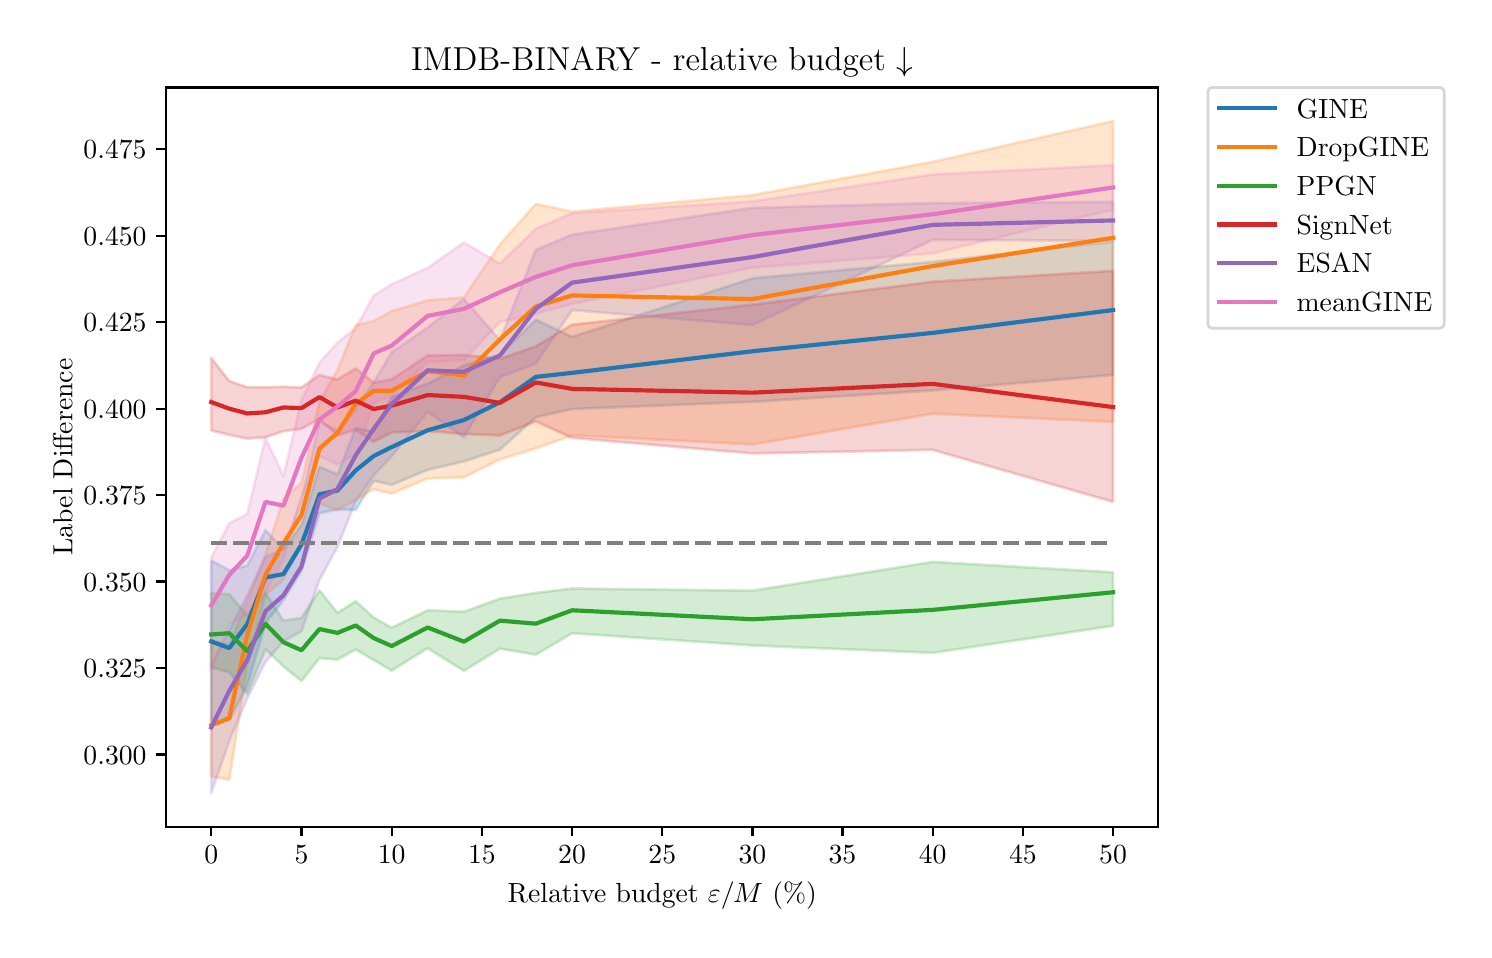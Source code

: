 \begingroup%
\makeatletter%
\begin{pgfpicture}%
\pgfpathrectangle{\pgfpointorigin}{\pgfqpoint{7.183in}{4.51in}}%
\pgfusepath{use as bounding box, clip}%
\begin{pgfscope}%
\pgfsetbuttcap%
\pgfsetmiterjoin%
\definecolor{currentfill}{rgb}{1.0,1.0,1.0}%
\pgfsetfillcolor{currentfill}%
\pgfsetlinewidth{0.0pt}%
\definecolor{currentstroke}{rgb}{1.0,1.0,1.0}%
\pgfsetstrokecolor{currentstroke}%
\pgfsetdash{}{0pt}%
\pgfpathmoveto{\pgfqpoint{0.0in}{0.0in}}%
\pgfpathlineto{\pgfqpoint{7.183in}{0.0in}}%
\pgfpathlineto{\pgfqpoint{7.183in}{4.51in}}%
\pgfpathlineto{\pgfqpoint{0.0in}{4.51in}}%
\pgfpathlineto{\pgfqpoint{0.0in}{0.0in}}%
\pgfpathclose%
\pgfusepath{fill}%
\end{pgfscope}%
\begin{pgfscope}%
\pgfsetbuttcap%
\pgfsetmiterjoin%
\definecolor{currentfill}{rgb}{1.0,1.0,1.0}%
\pgfsetfillcolor{currentfill}%
\pgfsetlinewidth{0.0pt}%
\definecolor{currentstroke}{rgb}{0.0,0.0,0.0}%
\pgfsetstrokecolor{currentstroke}%
\pgfsetstrokeopacity{0.0}%
\pgfsetdash{}{0pt}%
\pgfpathmoveto{\pgfqpoint{0.693in}{0.515in}}%
\pgfpathlineto{\pgfqpoint{5.653in}{0.515in}}%
\pgfpathlineto{\pgfqpoint{5.653in}{4.211in}}%
\pgfpathlineto{\pgfqpoint{0.693in}{4.211in}}%
\pgfpathlineto{\pgfqpoint{0.693in}{0.515in}}%
\pgfpathclose%
\pgfusepath{fill}%
\end{pgfscope}%
\begin{pgfscope}%
\pgfpathrectangle{\pgfqpoint{0.693in}{0.515in}}{\pgfqpoint{4.96in}{3.696in}}%
\pgfusepath{clip}%
\pgfsetbuttcap%
\pgfsetroundjoin%
\definecolor{currentfill}{rgb}{0.122,0.467,0.706}%
\pgfsetfillcolor{currentfill}%
\pgfsetfillopacity{0.2}%
\pgfsetlinewidth{1.004pt}%
\definecolor{currentstroke}{rgb}{0.122,0.467,0.706}%
\pgfsetstrokecolor{currentstroke}%
\pgfsetstrokeopacity{0.2}%
\pgfsetdash{}{0pt}%
\pgfsys@defobject{currentmarker}{\pgfqpoint{0.918in}{1.036in}}{\pgfqpoint{5.427in}{3.44in}}{%
\pgfpathmoveto{\pgfqpoint{0.918in}{1.846in}}%
\pgfpathlineto{\pgfqpoint{0.918in}{1.036in}}%
\pgfpathlineto{\pgfqpoint{1.008in}{1.046in}}%
\pgfpathlineto{\pgfqpoint{1.098in}{1.219in}}%
\pgfpathlineto{\pgfqpoint{1.189in}{1.533in}}%
\pgfpathlineto{\pgfqpoint{1.279in}{1.648in}}%
\pgfpathlineto{\pgfqpoint{1.369in}{1.796in}}%
\pgfpathlineto{\pgfqpoint{1.459in}{2.082in}}%
\pgfpathlineto{\pgfqpoint{1.549in}{2.102in}}%
\pgfpathlineto{\pgfqpoint{1.64in}{2.098in}}%
\pgfpathlineto{\pgfqpoint{1.73in}{2.244in}}%
\pgfpathlineto{\pgfqpoint{1.82in}{2.224in}}%
\pgfpathlineto{\pgfqpoint{2.0in}{2.299in}}%
\pgfpathlineto{\pgfqpoint{2.181in}{2.341in}}%
\pgfpathlineto{\pgfqpoint{2.361in}{2.4in}}%
\pgfpathlineto{\pgfqpoint{2.541in}{2.562in}}%
\pgfpathlineto{\pgfqpoint{2.722in}{2.603in}}%
\pgfpathlineto{\pgfqpoint{3.624in}{2.639in}}%
\pgfpathlineto{\pgfqpoint{4.525in}{2.696in}}%
\pgfpathlineto{\pgfqpoint{5.427in}{2.774in}}%
\pgfpathlineto{\pgfqpoint{5.427in}{3.44in}}%
\pgfpathlineto{\pgfqpoint{5.427in}{3.44in}}%
\pgfpathlineto{\pgfqpoint{4.525in}{3.339in}}%
\pgfpathlineto{\pgfqpoint{3.624in}{3.257in}}%
\pgfpathlineto{\pgfqpoint{2.722in}{2.964in}}%
\pgfpathlineto{\pgfqpoint{2.541in}{3.05in}}%
\pgfpathlineto{\pgfqpoint{2.361in}{2.874in}}%
\pgfpathlineto{\pgfqpoint{2.181in}{2.821in}}%
\pgfpathlineto{\pgfqpoint{2.0in}{2.73in}}%
\pgfpathlineto{\pgfqpoint{1.82in}{2.664in}}%
\pgfpathlineto{\pgfqpoint{1.73in}{2.49in}}%
\pgfpathlineto{\pgfqpoint{1.64in}{2.509in}}%
\pgfpathlineto{\pgfqpoint{1.549in}{2.276in}}%
\pgfpathlineto{\pgfqpoint{1.459in}{2.315in}}%
\pgfpathlineto{\pgfqpoint{1.369in}{2.024in}}%
\pgfpathlineto{\pgfqpoint{1.279in}{1.9in}}%
\pgfpathlineto{\pgfqpoint{1.189in}{1.998in}}%
\pgfpathlineto{\pgfqpoint{1.098in}{1.821in}}%
\pgfpathlineto{\pgfqpoint{1.008in}{1.797in}}%
\pgfpathlineto{\pgfqpoint{0.918in}{1.846in}}%
\pgfpathlineto{\pgfqpoint{0.918in}{1.846in}}%
\pgfpathclose%
\pgfusepath{stroke,fill}%
}%
\begin{pgfscope}%
\pgfsys@transformshift{0.0in}{0.0in}%
\pgfsys@useobject{currentmarker}{}%
\end{pgfscope}%
\end{pgfscope}%
\begin{pgfscope}%
\pgfpathrectangle{\pgfqpoint{0.693in}{0.515in}}{\pgfqpoint{4.96in}{3.696in}}%
\pgfusepath{clip}%
\pgfsetbuttcap%
\pgfsetroundjoin%
\definecolor{currentfill}{rgb}{1.0,0.498,0.055}%
\pgfsetfillcolor{currentfill}%
\pgfsetfillopacity{0.2}%
\pgfsetlinewidth{1.004pt}%
\definecolor{currentstroke}{rgb}{1.0,0.498,0.055}%
\pgfsetstrokecolor{currentstroke}%
\pgfsetstrokeopacity{0.2}%
\pgfsetdash{}{0pt}%
\pgfsys@defobject{currentmarker}{\pgfqpoint{0.918in}{0.75in}}{\pgfqpoint{5.427in}{4.043in}}{%
\pgfpathmoveto{\pgfqpoint{0.918in}{1.448in}}%
\pgfpathlineto{\pgfqpoint{0.918in}{0.766in}}%
\pgfpathlineto{\pgfqpoint{1.008in}{0.75in}}%
\pgfpathlineto{\pgfqpoint{1.098in}{1.322in}}%
\pgfpathlineto{\pgfqpoint{1.189in}{1.673in}}%
\pgfpathlineto{\pgfqpoint{1.279in}{1.752in}}%
\pgfpathlineto{\pgfqpoint{1.369in}{1.922in}}%
\pgfpathlineto{\pgfqpoint{1.459in}{2.13in}}%
\pgfpathlineto{\pgfqpoint{1.549in}{2.098in}}%
\pgfpathlineto{\pgfqpoint{1.64in}{2.148in}}%
\pgfpathlineto{\pgfqpoint{1.73in}{2.203in}}%
\pgfpathlineto{\pgfqpoint{1.82in}{2.18in}}%
\pgfpathlineto{\pgfqpoint{2.0in}{2.256in}}%
\pgfpathlineto{\pgfqpoint{2.181in}{2.261in}}%
\pgfpathlineto{\pgfqpoint{2.361in}{2.351in}}%
\pgfpathlineto{\pgfqpoint{2.541in}{2.406in}}%
\pgfpathlineto{\pgfqpoint{2.722in}{2.472in}}%
\pgfpathlineto{\pgfqpoint{3.624in}{2.426in}}%
\pgfpathlineto{\pgfqpoint{4.525in}{2.58in}}%
\pgfpathlineto{\pgfqpoint{5.427in}{2.539in}}%
\pgfpathlineto{\pgfqpoint{5.427in}{4.043in}}%
\pgfpathlineto{\pgfqpoint{5.427in}{4.043in}}%
\pgfpathlineto{\pgfqpoint{4.525in}{3.839in}}%
\pgfpathlineto{\pgfqpoint{3.624in}{3.673in}}%
\pgfpathlineto{\pgfqpoint{2.722in}{3.59in}}%
\pgfpathlineto{\pgfqpoint{2.541in}{3.629in}}%
\pgfpathlineto{\pgfqpoint{2.361in}{3.426in}}%
\pgfpathlineto{\pgfqpoint{2.181in}{3.161in}}%
\pgfpathlineto{\pgfqpoint{2.0in}{3.147in}}%
\pgfpathlineto{\pgfqpoint{1.82in}{3.093in}}%
\pgfpathlineto{\pgfqpoint{1.73in}{3.043in}}%
\pgfpathlineto{\pgfqpoint{1.64in}{3.023in}}%
\pgfpathlineto{\pgfqpoint{1.549in}{2.797in}}%
\pgfpathlineto{\pgfqpoint{1.459in}{2.64in}}%
\pgfpathlineto{\pgfqpoint{1.369in}{2.234in}}%
\pgfpathlineto{\pgfqpoint{1.279in}{2.155in}}%
\pgfpathlineto{\pgfqpoint{1.189in}{1.876in}}%
\pgfpathlineto{\pgfqpoint{1.098in}{1.644in}}%
\pgfpathlineto{\pgfqpoint{1.008in}{1.426in}}%
\pgfpathlineto{\pgfqpoint{0.918in}{1.448in}}%
\pgfpathlineto{\pgfqpoint{0.918in}{1.448in}}%
\pgfpathclose%
\pgfusepath{stroke,fill}%
}%
\begin{pgfscope}%
\pgfsys@transformshift{0.0in}{0.0in}%
\pgfsys@useobject{currentmarker}{}%
\end{pgfscope}%
\end{pgfscope}%
\begin{pgfscope}%
\pgfpathrectangle{\pgfqpoint{0.693in}{0.515in}}{\pgfqpoint{4.96in}{3.696in}}%
\pgfusepath{clip}%
\pgfsetbuttcap%
\pgfsetroundjoin%
\definecolor{currentfill}{rgb}{0.173,0.627,0.173}%
\pgfsetfillcolor{currentfill}%
\pgfsetfillopacity{0.2}%
\pgfsetlinewidth{1.004pt}%
\definecolor{currentstroke}{rgb}{0.173,0.627,0.173}%
\pgfsetstrokecolor{currentstroke}%
\pgfsetstrokeopacity{0.2}%
\pgfsetdash{}{0pt}%
\pgfsys@defobject{currentmarker}{\pgfqpoint{0.918in}{1.179in}}{\pgfqpoint{5.427in}{1.839in}}{%
\pgfpathmoveto{\pgfqpoint{0.918in}{1.684in}}%
\pgfpathlineto{\pgfqpoint{0.918in}{1.312in}}%
\pgfpathlineto{\pgfqpoint{1.008in}{1.287in}}%
\pgfpathlineto{\pgfqpoint{1.098in}{1.179in}}%
\pgfpathlineto{\pgfqpoint{1.189in}{1.403in}}%
\pgfpathlineto{\pgfqpoint{1.279in}{1.316in}}%
\pgfpathlineto{\pgfqpoint{1.369in}{1.243in}}%
\pgfpathlineto{\pgfqpoint{1.459in}{1.358in}}%
\pgfpathlineto{\pgfqpoint{1.549in}{1.35in}}%
\pgfpathlineto{\pgfqpoint{1.64in}{1.401in}}%
\pgfpathlineto{\pgfqpoint{1.73in}{1.348in}}%
\pgfpathlineto{\pgfqpoint{1.82in}{1.295in}}%
\pgfpathlineto{\pgfqpoint{2.0in}{1.407in}}%
\pgfpathlineto{\pgfqpoint{2.181in}{1.294in}}%
\pgfpathlineto{\pgfqpoint{2.361in}{1.405in}}%
\pgfpathlineto{\pgfqpoint{2.541in}{1.375in}}%
\pgfpathlineto{\pgfqpoint{2.722in}{1.482in}}%
\pgfpathlineto{\pgfqpoint{3.624in}{1.421in}}%
\pgfpathlineto{\pgfqpoint{4.525in}{1.384in}}%
\pgfpathlineto{\pgfqpoint{5.427in}{1.519in}}%
\pgfpathlineto{\pgfqpoint{5.427in}{1.787in}}%
\pgfpathlineto{\pgfqpoint{5.427in}{1.787in}}%
\pgfpathlineto{\pgfqpoint{4.525in}{1.839in}}%
\pgfpathlineto{\pgfqpoint{3.624in}{1.695in}}%
\pgfpathlineto{\pgfqpoint{2.722in}{1.706in}}%
\pgfpathlineto{\pgfqpoint{2.541in}{1.684in}}%
\pgfpathlineto{\pgfqpoint{2.361in}{1.655in}}%
\pgfpathlineto{\pgfqpoint{2.181in}{1.59in}}%
\pgfpathlineto{\pgfqpoint{2.0in}{1.597in}}%
\pgfpathlineto{\pgfqpoint{1.82in}{1.51in}}%
\pgfpathlineto{\pgfqpoint{1.73in}{1.561in}}%
\pgfpathlineto{\pgfqpoint{1.64in}{1.642in}}%
\pgfpathlineto{\pgfqpoint{1.549in}{1.584in}}%
\pgfpathlineto{\pgfqpoint{1.459in}{1.697in}}%
\pgfpathlineto{\pgfqpoint{1.369in}{1.559in}}%
\pgfpathlineto{\pgfqpoint{1.279in}{1.545in}}%
\pgfpathlineto{\pgfqpoint{1.189in}{1.683in}}%
\pgfpathlineto{\pgfqpoint{1.098in}{1.57in}}%
\pgfpathlineto{\pgfqpoint{1.008in}{1.677in}}%
\pgfpathlineto{\pgfqpoint{0.918in}{1.684in}}%
\pgfpathlineto{\pgfqpoint{0.918in}{1.684in}}%
\pgfpathclose%
\pgfusepath{stroke,fill}%
}%
\begin{pgfscope}%
\pgfsys@transformshift{0.0in}{0.0in}%
\pgfsys@useobject{currentmarker}{}%
\end{pgfscope}%
\end{pgfscope}%
\begin{pgfscope}%
\pgfpathrectangle{\pgfqpoint{0.693in}{0.515in}}{\pgfqpoint{4.96in}{3.696in}}%
\pgfusepath{clip}%
\pgfsetbuttcap%
\pgfsetroundjoin%
\definecolor{currentfill}{rgb}{0.839,0.153,0.157}%
\pgfsetfillcolor{currentfill}%
\pgfsetfillopacity{0.2}%
\pgfsetlinewidth{1.004pt}%
\definecolor{currentstroke}{rgb}{0.839,0.153,0.157}%
\pgfsetstrokecolor{currentstroke}%
\pgfsetstrokeopacity{0.2}%
\pgfsetdash{}{0pt}%
\pgfsys@defobject{currentmarker}{\pgfqpoint{0.918in}{2.139in}}{\pgfqpoint{5.427in}{3.294in}}{%
\pgfpathmoveto{\pgfqpoint{0.918in}{2.858in}}%
\pgfpathlineto{\pgfqpoint{0.918in}{2.496in}}%
\pgfpathlineto{\pgfqpoint{1.008in}{2.474in}}%
\pgfpathlineto{\pgfqpoint{1.098in}{2.455in}}%
\pgfpathlineto{\pgfqpoint{1.189in}{2.462in}}%
\pgfpathlineto{\pgfqpoint{1.279in}{2.492in}}%
\pgfpathlineto{\pgfqpoint{1.369in}{2.504in}}%
\pgfpathlineto{\pgfqpoint{1.459in}{2.553in}}%
\pgfpathlineto{\pgfqpoint{1.549in}{2.471in}}%
\pgfpathlineto{\pgfqpoint{1.64in}{2.499in}}%
\pgfpathlineto{\pgfqpoint{1.73in}{2.439in}}%
\pgfpathlineto{\pgfqpoint{1.82in}{2.486in}}%
\pgfpathlineto{\pgfqpoint{2.0in}{2.493in}}%
\pgfpathlineto{\pgfqpoint{2.181in}{2.478in}}%
\pgfpathlineto{\pgfqpoint{2.361in}{2.471in}}%
\pgfpathlineto{\pgfqpoint{2.541in}{2.541in}}%
\pgfpathlineto{\pgfqpoint{2.722in}{2.459in}}%
\pgfpathlineto{\pgfqpoint{3.624in}{2.381in}}%
\pgfpathlineto{\pgfqpoint{4.525in}{2.399in}}%
\pgfpathlineto{\pgfqpoint{5.427in}{2.139in}}%
\pgfpathlineto{\pgfqpoint{5.427in}{3.294in}}%
\pgfpathlineto{\pgfqpoint{5.427in}{3.294in}}%
\pgfpathlineto{\pgfqpoint{4.525in}{3.24in}}%
\pgfpathlineto{\pgfqpoint{3.624in}{3.125in}}%
\pgfpathlineto{\pgfqpoint{2.722in}{3.025in}}%
\pgfpathlineto{\pgfqpoint{2.541in}{2.917in}}%
\pgfpathlineto{\pgfqpoint{2.361in}{2.854in}}%
\pgfpathlineto{\pgfqpoint{2.181in}{2.874in}}%
\pgfpathlineto{\pgfqpoint{2.0in}{2.871in}}%
\pgfpathlineto{\pgfqpoint{1.82in}{2.752in}}%
\pgfpathlineto{\pgfqpoint{1.73in}{2.736in}}%
\pgfpathlineto{\pgfqpoint{1.64in}{2.806in}}%
\pgfpathlineto{\pgfqpoint{1.549in}{2.751in}}%
\pgfpathlineto{\pgfqpoint{1.459in}{2.774in}}%
\pgfpathlineto{\pgfqpoint{1.369in}{2.711in}}%
\pgfpathlineto{\pgfqpoint{1.279in}{2.715in}}%
\pgfpathlineto{\pgfqpoint{1.189in}{2.712in}}%
\pgfpathlineto{\pgfqpoint{1.098in}{2.713in}}%
\pgfpathlineto{\pgfqpoint{1.008in}{2.743in}}%
\pgfpathlineto{\pgfqpoint{0.918in}{2.858in}}%
\pgfpathlineto{\pgfqpoint{0.918in}{2.858in}}%
\pgfpathclose%
\pgfusepath{stroke,fill}%
}%
\begin{pgfscope}%
\pgfsys@transformshift{0.0in}{0.0in}%
\pgfsys@useobject{currentmarker}{}%
\end{pgfscope}%
\end{pgfscope}%
\begin{pgfscope}%
\pgfpathrectangle{\pgfqpoint{0.693in}{0.515in}}{\pgfqpoint{4.96in}{3.696in}}%
\pgfusepath{clip}%
\pgfsetbuttcap%
\pgfsetroundjoin%
\definecolor{currentfill}{rgb}{0.58,0.404,0.741}%
\pgfsetfillcolor{currentfill}%
\pgfsetfillopacity{0.2}%
\pgfsetlinewidth{1.004pt}%
\definecolor{currentstroke}{rgb}{0.58,0.404,0.741}%
\pgfsetstrokecolor{currentstroke}%
\pgfsetstrokeopacity{0.2}%
\pgfsetdash{}{0pt}%
\pgfsys@defobject{currentmarker}{\pgfqpoint{0.918in}{0.683in}}{\pgfqpoint{5.427in}{3.639in}}{%
\pgfpathmoveto{\pgfqpoint{0.918in}{1.326in}}%
\pgfpathlineto{\pgfqpoint{0.918in}{0.683in}}%
\pgfpathlineto{\pgfqpoint{1.008in}{0.943in}}%
\pgfpathlineto{\pgfqpoint{1.098in}{1.157in}}%
\pgfpathlineto{\pgfqpoint{1.189in}{1.339in}}%
\pgfpathlineto{\pgfqpoint{1.279in}{1.442in}}%
\pgfpathlineto{\pgfqpoint{1.369in}{1.491in}}%
\pgfpathlineto{\pgfqpoint{1.459in}{1.749in}}%
\pgfpathlineto{\pgfqpoint{1.549in}{1.914in}}%
\pgfpathlineto{\pgfqpoint{1.64in}{2.142in}}%
\pgfpathlineto{\pgfqpoint{1.73in}{2.271in}}%
\pgfpathlineto{\pgfqpoint{1.82in}{2.368in}}%
\pgfpathlineto{\pgfqpoint{2.0in}{2.589in}}%
\pgfpathlineto{\pgfqpoint{2.181in}{2.462in}}%
\pgfpathlineto{\pgfqpoint{2.361in}{2.762in}}%
\pgfpathlineto{\pgfqpoint{2.541in}{2.831in}}%
\pgfpathlineto{\pgfqpoint{2.722in}{3.098in}}%
\pgfpathlineto{\pgfqpoint{3.624in}{3.023in}}%
\pgfpathlineto{\pgfqpoint{4.525in}{3.449in}}%
\pgfpathlineto{\pgfqpoint{5.427in}{3.444in}}%
\pgfpathlineto{\pgfqpoint{5.427in}{3.639in}}%
\pgfpathlineto{\pgfqpoint{5.427in}{3.639in}}%
\pgfpathlineto{\pgfqpoint{4.525in}{3.633in}}%
\pgfpathlineto{\pgfqpoint{3.624in}{3.609in}}%
\pgfpathlineto{\pgfqpoint{2.722in}{3.475in}}%
\pgfpathlineto{\pgfqpoint{2.541in}{3.399in}}%
\pgfpathlineto{\pgfqpoint{2.361in}{2.947in}}%
\pgfpathlineto{\pgfqpoint{2.181in}{3.154in}}%
\pgfpathlineto{\pgfqpoint{2.0in}{3.011in}}%
\pgfpathlineto{\pgfqpoint{1.82in}{2.887in}}%
\pgfpathlineto{\pgfqpoint{1.73in}{2.737in}}%
\pgfpathlineto{\pgfqpoint{1.64in}{2.6in}}%
\pgfpathlineto{\pgfqpoint{1.549in}{2.496in}}%
\pgfpathlineto{\pgfqpoint{1.459in}{2.54in}}%
\pgfpathlineto{\pgfqpoint{1.369in}{2.148in}}%
\pgfpathlineto{\pgfqpoint{1.279in}{1.904in}}%
\pgfpathlineto{\pgfqpoint{1.189in}{1.863in}}%
\pgfpathlineto{\pgfqpoint{1.098in}{1.673in}}%
\pgfpathlineto{\pgfqpoint{1.008in}{1.496in}}%
\pgfpathlineto{\pgfqpoint{0.918in}{1.326in}}%
\pgfpathlineto{\pgfqpoint{0.918in}{1.326in}}%
\pgfpathclose%
\pgfusepath{stroke,fill}%
}%
\begin{pgfscope}%
\pgfsys@transformshift{0.0in}{0.0in}%
\pgfsys@useobject{currentmarker}{}%
\end{pgfscope}%
\end{pgfscope}%
\begin{pgfscope}%
\pgfpathrectangle{\pgfqpoint{0.693in}{0.515in}}{\pgfqpoint{4.96in}{3.696in}}%
\pgfusepath{clip}%
\pgfsetbuttcap%
\pgfsetroundjoin%
\definecolor{currentfill}{rgb}{0.89,0.467,0.761}%
\pgfsetfillcolor{currentfill}%
\pgfsetfillopacity{0.2}%
\pgfsetlinewidth{1.004pt}%
\definecolor{currentstroke}{rgb}{0.89,0.467,0.761}%
\pgfsetstrokecolor{currentstroke}%
\pgfsetstrokeopacity{0.2}%
\pgfsetdash{}{0pt}%
\pgfsys@defobject{currentmarker}{\pgfqpoint{0.918in}{1.29in}}{\pgfqpoint{5.427in}{3.822in}}{%
\pgfpathmoveto{\pgfqpoint{0.918in}{1.861in}}%
\pgfpathlineto{\pgfqpoint{0.918in}{1.29in}}%
\pgfpathlineto{\pgfqpoint{1.008in}{1.525in}}%
\pgfpathlineto{\pgfqpoint{1.098in}{1.582in}}%
\pgfpathlineto{\pgfqpoint{1.189in}{1.687in}}%
\pgfpathlineto{\pgfqpoint{1.279in}{1.854in}}%
\pgfpathlineto{\pgfqpoint{1.369in}{2.167in}}%
\pgfpathlineto{\pgfqpoint{1.459in}{2.369in}}%
\pgfpathlineto{\pgfqpoint{1.549in}{2.326in}}%
\pgfpathlineto{\pgfqpoint{1.64in}{2.378in}}%
\pgfpathlineto{\pgfqpoint{1.73in}{2.633in}}%
\pgfpathlineto{\pgfqpoint{1.82in}{2.671in}}%
\pgfpathlineto{\pgfqpoint{2.0in}{2.839in}}%
\pgfpathlineto{\pgfqpoint{2.181in}{2.847in}}%
\pgfpathlineto{\pgfqpoint{2.361in}{3.038in}}%
\pgfpathlineto{\pgfqpoint{2.541in}{3.08in}}%
\pgfpathlineto{\pgfqpoint{2.722in}{3.129in}}%
\pgfpathlineto{\pgfqpoint{3.624in}{3.31in}}%
\pgfpathlineto{\pgfqpoint{4.525in}{3.381in}}%
\pgfpathlineto{\pgfqpoint{5.427in}{3.6in}}%
\pgfpathlineto{\pgfqpoint{5.427in}{3.822in}}%
\pgfpathlineto{\pgfqpoint{5.427in}{3.822in}}%
\pgfpathlineto{\pgfqpoint{4.525in}{3.776in}}%
\pgfpathlineto{\pgfqpoint{3.624in}{3.642in}}%
\pgfpathlineto{\pgfqpoint{2.722in}{3.582in}}%
\pgfpathlineto{\pgfqpoint{2.541in}{3.505in}}%
\pgfpathlineto{\pgfqpoint{2.361in}{3.33in}}%
\pgfpathlineto{\pgfqpoint{2.181in}{3.436in}}%
\pgfpathlineto{\pgfqpoint{2.0in}{3.309in}}%
\pgfpathlineto{\pgfqpoint{1.82in}{3.227in}}%
\pgfpathlineto{\pgfqpoint{1.73in}{3.17in}}%
\pgfpathlineto{\pgfqpoint{1.64in}{3.007in}}%
\pgfpathlineto{\pgfqpoint{1.549in}{2.936in}}%
\pgfpathlineto{\pgfqpoint{1.459in}{2.834in}}%
\pgfpathlineto{\pgfqpoint{1.369in}{2.647in}}%
\pgfpathlineto{\pgfqpoint{1.279in}{2.268in}}%
\pgfpathlineto{\pgfqpoint{1.189in}{2.459in}}%
\pgfpathlineto{\pgfqpoint{1.098in}{2.079in}}%
\pgfpathlineto{\pgfqpoint{1.008in}{2.032in}}%
\pgfpathlineto{\pgfqpoint{0.918in}{1.861in}}%
\pgfpathlineto{\pgfqpoint{0.918in}{1.861in}}%
\pgfpathclose%
\pgfusepath{stroke,fill}%
}%
\begin{pgfscope}%
\pgfsys@transformshift{0.0in}{0.0in}%
\pgfsys@useobject{currentmarker}{}%
\end{pgfscope}%
\end{pgfscope}%
\begin{pgfscope}%
\pgfsetbuttcap%
\pgfsetroundjoin%
\definecolor{currentfill}{rgb}{0.0,0.0,0.0}%
\pgfsetfillcolor{currentfill}%
\pgfsetlinewidth{0.803pt}%
\definecolor{currentstroke}{rgb}{0.0,0.0,0.0}%
\pgfsetstrokecolor{currentstroke}%
\pgfsetdash{}{0pt}%
\pgfsys@defobject{currentmarker}{\pgfqpoint{0.0in}{-0.049in}}{\pgfqpoint{0.0in}{0.0in}}{%
\pgfpathmoveto{\pgfqpoint{0.0in}{0.0in}}%
\pgfpathlineto{\pgfqpoint{0.0in}{-0.049in}}%
\pgfusepath{stroke,fill}%
}%
\begin{pgfscope}%
\pgfsys@transformshift{0.918in}{0.515in}%
\pgfsys@useobject{currentmarker}{}%
\end{pgfscope}%
\end{pgfscope}%
\begin{pgfscope}%
\definecolor{textcolor}{rgb}{0.0,0.0,0.0}%
\pgfsetstrokecolor{textcolor}%
\pgfsetfillcolor{textcolor}%
\pgftext[x=0.918in,y=0.418in,,top]{\color{textcolor}\rmfamily\fontsize{10.0}{12.0}\selectfont 0}%
\end{pgfscope}%
\begin{pgfscope}%
\pgfsetbuttcap%
\pgfsetroundjoin%
\definecolor{currentfill}{rgb}{0.0,0.0,0.0}%
\pgfsetfillcolor{currentfill}%
\pgfsetlinewidth{0.803pt}%
\definecolor{currentstroke}{rgb}{0.0,0.0,0.0}%
\pgfsetstrokecolor{currentstroke}%
\pgfsetdash{}{0pt}%
\pgfsys@defobject{currentmarker}{\pgfqpoint{0.0in}{-0.049in}}{\pgfqpoint{0.0in}{0.0in}}{%
\pgfpathmoveto{\pgfqpoint{0.0in}{0.0in}}%
\pgfpathlineto{\pgfqpoint{0.0in}{-0.049in}}%
\pgfusepath{stroke,fill}%
}%
\begin{pgfscope}%
\pgfsys@transformshift{1.369in}{0.515in}%
\pgfsys@useobject{currentmarker}{}%
\end{pgfscope}%
\end{pgfscope}%
\begin{pgfscope}%
\definecolor{textcolor}{rgb}{0.0,0.0,0.0}%
\pgfsetstrokecolor{textcolor}%
\pgfsetfillcolor{textcolor}%
\pgftext[x=1.369in,y=0.418in,,top]{\color{textcolor}\rmfamily\fontsize{10.0}{12.0}\selectfont 5}%
\end{pgfscope}%
\begin{pgfscope}%
\pgfsetbuttcap%
\pgfsetroundjoin%
\definecolor{currentfill}{rgb}{0.0,0.0,0.0}%
\pgfsetfillcolor{currentfill}%
\pgfsetlinewidth{0.803pt}%
\definecolor{currentstroke}{rgb}{0.0,0.0,0.0}%
\pgfsetstrokecolor{currentstroke}%
\pgfsetdash{}{0pt}%
\pgfsys@defobject{currentmarker}{\pgfqpoint{0.0in}{-0.049in}}{\pgfqpoint{0.0in}{0.0in}}{%
\pgfpathmoveto{\pgfqpoint{0.0in}{0.0in}}%
\pgfpathlineto{\pgfqpoint{0.0in}{-0.049in}}%
\pgfusepath{stroke,fill}%
}%
\begin{pgfscope}%
\pgfsys@transformshift{1.82in}{0.515in}%
\pgfsys@useobject{currentmarker}{}%
\end{pgfscope}%
\end{pgfscope}%
\begin{pgfscope}%
\definecolor{textcolor}{rgb}{0.0,0.0,0.0}%
\pgfsetstrokecolor{textcolor}%
\pgfsetfillcolor{textcolor}%
\pgftext[x=1.82in,y=0.418in,,top]{\color{textcolor}\rmfamily\fontsize{10.0}{12.0}\selectfont 10}%
\end{pgfscope}%
\begin{pgfscope}%
\pgfsetbuttcap%
\pgfsetroundjoin%
\definecolor{currentfill}{rgb}{0.0,0.0,0.0}%
\pgfsetfillcolor{currentfill}%
\pgfsetlinewidth{0.803pt}%
\definecolor{currentstroke}{rgb}{0.0,0.0,0.0}%
\pgfsetstrokecolor{currentstroke}%
\pgfsetdash{}{0pt}%
\pgfsys@defobject{currentmarker}{\pgfqpoint{0.0in}{-0.049in}}{\pgfqpoint{0.0in}{0.0in}}{%
\pgfpathmoveto{\pgfqpoint{0.0in}{0.0in}}%
\pgfpathlineto{\pgfqpoint{0.0in}{-0.049in}}%
\pgfusepath{stroke,fill}%
}%
\begin{pgfscope}%
\pgfsys@transformshift{2.271in}{0.515in}%
\pgfsys@useobject{currentmarker}{}%
\end{pgfscope}%
\end{pgfscope}%
\begin{pgfscope}%
\definecolor{textcolor}{rgb}{0.0,0.0,0.0}%
\pgfsetstrokecolor{textcolor}%
\pgfsetfillcolor{textcolor}%
\pgftext[x=2.271in,y=0.418in,,top]{\color{textcolor}\rmfamily\fontsize{10.0}{12.0}\selectfont 15}%
\end{pgfscope}%
\begin{pgfscope}%
\pgfsetbuttcap%
\pgfsetroundjoin%
\definecolor{currentfill}{rgb}{0.0,0.0,0.0}%
\pgfsetfillcolor{currentfill}%
\pgfsetlinewidth{0.803pt}%
\definecolor{currentstroke}{rgb}{0.0,0.0,0.0}%
\pgfsetstrokecolor{currentstroke}%
\pgfsetdash{}{0pt}%
\pgfsys@defobject{currentmarker}{\pgfqpoint{0.0in}{-0.049in}}{\pgfqpoint{0.0in}{0.0in}}{%
\pgfpathmoveto{\pgfqpoint{0.0in}{0.0in}}%
\pgfpathlineto{\pgfqpoint{0.0in}{-0.049in}}%
\pgfusepath{stroke,fill}%
}%
\begin{pgfscope}%
\pgfsys@transformshift{2.722in}{0.515in}%
\pgfsys@useobject{currentmarker}{}%
\end{pgfscope}%
\end{pgfscope}%
\begin{pgfscope}%
\definecolor{textcolor}{rgb}{0.0,0.0,0.0}%
\pgfsetstrokecolor{textcolor}%
\pgfsetfillcolor{textcolor}%
\pgftext[x=2.722in,y=0.418in,,top]{\color{textcolor}\rmfamily\fontsize{10.0}{12.0}\selectfont 20}%
\end{pgfscope}%
\begin{pgfscope}%
\pgfsetbuttcap%
\pgfsetroundjoin%
\definecolor{currentfill}{rgb}{0.0,0.0,0.0}%
\pgfsetfillcolor{currentfill}%
\pgfsetlinewidth{0.803pt}%
\definecolor{currentstroke}{rgb}{0.0,0.0,0.0}%
\pgfsetstrokecolor{currentstroke}%
\pgfsetdash{}{0pt}%
\pgfsys@defobject{currentmarker}{\pgfqpoint{0.0in}{-0.049in}}{\pgfqpoint{0.0in}{0.0in}}{%
\pgfpathmoveto{\pgfqpoint{0.0in}{0.0in}}%
\pgfpathlineto{\pgfqpoint{0.0in}{-0.049in}}%
\pgfusepath{stroke,fill}%
}%
\begin{pgfscope}%
\pgfsys@transformshift{3.173in}{0.515in}%
\pgfsys@useobject{currentmarker}{}%
\end{pgfscope}%
\end{pgfscope}%
\begin{pgfscope}%
\definecolor{textcolor}{rgb}{0.0,0.0,0.0}%
\pgfsetstrokecolor{textcolor}%
\pgfsetfillcolor{textcolor}%
\pgftext[x=3.173in,y=0.418in,,top]{\color{textcolor}\rmfamily\fontsize{10.0}{12.0}\selectfont 25}%
\end{pgfscope}%
\begin{pgfscope}%
\pgfsetbuttcap%
\pgfsetroundjoin%
\definecolor{currentfill}{rgb}{0.0,0.0,0.0}%
\pgfsetfillcolor{currentfill}%
\pgfsetlinewidth{0.803pt}%
\definecolor{currentstroke}{rgb}{0.0,0.0,0.0}%
\pgfsetstrokecolor{currentstroke}%
\pgfsetdash{}{0pt}%
\pgfsys@defobject{currentmarker}{\pgfqpoint{0.0in}{-0.049in}}{\pgfqpoint{0.0in}{0.0in}}{%
\pgfpathmoveto{\pgfqpoint{0.0in}{0.0in}}%
\pgfpathlineto{\pgfqpoint{0.0in}{-0.049in}}%
\pgfusepath{stroke,fill}%
}%
\begin{pgfscope}%
\pgfsys@transformshift{3.624in}{0.515in}%
\pgfsys@useobject{currentmarker}{}%
\end{pgfscope}%
\end{pgfscope}%
\begin{pgfscope}%
\definecolor{textcolor}{rgb}{0.0,0.0,0.0}%
\pgfsetstrokecolor{textcolor}%
\pgfsetfillcolor{textcolor}%
\pgftext[x=3.624in,y=0.418in,,top]{\color{textcolor}\rmfamily\fontsize{10.0}{12.0}\selectfont 30}%
\end{pgfscope}%
\begin{pgfscope}%
\pgfsetbuttcap%
\pgfsetroundjoin%
\definecolor{currentfill}{rgb}{0.0,0.0,0.0}%
\pgfsetfillcolor{currentfill}%
\pgfsetlinewidth{0.803pt}%
\definecolor{currentstroke}{rgb}{0.0,0.0,0.0}%
\pgfsetstrokecolor{currentstroke}%
\pgfsetdash{}{0pt}%
\pgfsys@defobject{currentmarker}{\pgfqpoint{0.0in}{-0.049in}}{\pgfqpoint{0.0in}{0.0in}}{%
\pgfpathmoveto{\pgfqpoint{0.0in}{0.0in}}%
\pgfpathlineto{\pgfqpoint{0.0in}{-0.049in}}%
\pgfusepath{stroke,fill}%
}%
\begin{pgfscope}%
\pgfsys@transformshift{4.074in}{0.515in}%
\pgfsys@useobject{currentmarker}{}%
\end{pgfscope}%
\end{pgfscope}%
\begin{pgfscope}%
\definecolor{textcolor}{rgb}{0.0,0.0,0.0}%
\pgfsetstrokecolor{textcolor}%
\pgfsetfillcolor{textcolor}%
\pgftext[x=4.074in,y=0.418in,,top]{\color{textcolor}\rmfamily\fontsize{10.0}{12.0}\selectfont 35}%
\end{pgfscope}%
\begin{pgfscope}%
\pgfsetbuttcap%
\pgfsetroundjoin%
\definecolor{currentfill}{rgb}{0.0,0.0,0.0}%
\pgfsetfillcolor{currentfill}%
\pgfsetlinewidth{0.803pt}%
\definecolor{currentstroke}{rgb}{0.0,0.0,0.0}%
\pgfsetstrokecolor{currentstroke}%
\pgfsetdash{}{0pt}%
\pgfsys@defobject{currentmarker}{\pgfqpoint{0.0in}{-0.049in}}{\pgfqpoint{0.0in}{0.0in}}{%
\pgfpathmoveto{\pgfqpoint{0.0in}{0.0in}}%
\pgfpathlineto{\pgfqpoint{0.0in}{-0.049in}}%
\pgfusepath{stroke,fill}%
}%
\begin{pgfscope}%
\pgfsys@transformshift{4.525in}{0.515in}%
\pgfsys@useobject{currentmarker}{}%
\end{pgfscope}%
\end{pgfscope}%
\begin{pgfscope}%
\definecolor{textcolor}{rgb}{0.0,0.0,0.0}%
\pgfsetstrokecolor{textcolor}%
\pgfsetfillcolor{textcolor}%
\pgftext[x=4.525in,y=0.418in,,top]{\color{textcolor}\rmfamily\fontsize{10.0}{12.0}\selectfont 40}%
\end{pgfscope}%
\begin{pgfscope}%
\pgfsetbuttcap%
\pgfsetroundjoin%
\definecolor{currentfill}{rgb}{0.0,0.0,0.0}%
\pgfsetfillcolor{currentfill}%
\pgfsetlinewidth{0.803pt}%
\definecolor{currentstroke}{rgb}{0.0,0.0,0.0}%
\pgfsetstrokecolor{currentstroke}%
\pgfsetdash{}{0pt}%
\pgfsys@defobject{currentmarker}{\pgfqpoint{0.0in}{-0.049in}}{\pgfqpoint{0.0in}{0.0in}}{%
\pgfpathmoveto{\pgfqpoint{0.0in}{0.0in}}%
\pgfpathlineto{\pgfqpoint{0.0in}{-0.049in}}%
\pgfusepath{stroke,fill}%
}%
\begin{pgfscope}%
\pgfsys@transformshift{4.976in}{0.515in}%
\pgfsys@useobject{currentmarker}{}%
\end{pgfscope}%
\end{pgfscope}%
\begin{pgfscope}%
\definecolor{textcolor}{rgb}{0.0,0.0,0.0}%
\pgfsetstrokecolor{textcolor}%
\pgfsetfillcolor{textcolor}%
\pgftext[x=4.976in,y=0.418in,,top]{\color{textcolor}\rmfamily\fontsize{10.0}{12.0}\selectfont 45}%
\end{pgfscope}%
\begin{pgfscope}%
\pgfsetbuttcap%
\pgfsetroundjoin%
\definecolor{currentfill}{rgb}{0.0,0.0,0.0}%
\pgfsetfillcolor{currentfill}%
\pgfsetlinewidth{0.803pt}%
\definecolor{currentstroke}{rgb}{0.0,0.0,0.0}%
\pgfsetstrokecolor{currentstroke}%
\pgfsetdash{}{0pt}%
\pgfsys@defobject{currentmarker}{\pgfqpoint{0.0in}{-0.049in}}{\pgfqpoint{0.0in}{0.0in}}{%
\pgfpathmoveto{\pgfqpoint{0.0in}{0.0in}}%
\pgfpathlineto{\pgfqpoint{0.0in}{-0.049in}}%
\pgfusepath{stroke,fill}%
}%
\begin{pgfscope}%
\pgfsys@transformshift{5.427in}{0.515in}%
\pgfsys@useobject{currentmarker}{}%
\end{pgfscope}%
\end{pgfscope}%
\begin{pgfscope}%
\definecolor{textcolor}{rgb}{0.0,0.0,0.0}%
\pgfsetstrokecolor{textcolor}%
\pgfsetfillcolor{textcolor}%
\pgftext[x=5.427in,y=0.418in,,top]{\color{textcolor}\rmfamily\fontsize{10.0}{12.0}\selectfont 50}%
\end{pgfscope}%
\begin{pgfscope}%
\definecolor{textcolor}{rgb}{0.0,0.0,0.0}%
\pgfsetstrokecolor{textcolor}%
\pgfsetfillcolor{textcolor}%
\pgftext[x=3.173in,y=0.239in,,top]{\color{textcolor}\rmfamily\fontsize{10.0}{12.0}\selectfont Relative budget \(\displaystyle \varepsilon / M\) (\%)}%
\end{pgfscope}%
\begin{pgfscope}%
\pgfsetbuttcap%
\pgfsetroundjoin%
\definecolor{currentfill}{rgb}{0.0,0.0,0.0}%
\pgfsetfillcolor{currentfill}%
\pgfsetlinewidth{0.803pt}%
\definecolor{currentstroke}{rgb}{0.0,0.0,0.0}%
\pgfsetstrokecolor{currentstroke}%
\pgfsetdash{}{0pt}%
\pgfsys@defobject{currentmarker}{\pgfqpoint{-0.049in}{0.0in}}{\pgfqpoint{-0.0in}{0.0in}}{%
\pgfpathmoveto{\pgfqpoint{-0.0in}{0.0in}}%
\pgfpathlineto{\pgfqpoint{-0.049in}{0.0in}}%
\pgfusepath{stroke,fill}%
}%
\begin{pgfscope}%
\pgfsys@transformshift{0.693in}{0.876in}%
\pgfsys@useobject{currentmarker}{}%
\end{pgfscope}%
\end{pgfscope}%
\begin{pgfscope}%
\definecolor{textcolor}{rgb}{0.0,0.0,0.0}%
\pgfsetstrokecolor{textcolor}%
\pgfsetfillcolor{textcolor}%
\pgftext[x=0.279in, y=0.828in, left, base]{\color{textcolor}\rmfamily\fontsize{10.0}{12.0}\selectfont \(\displaystyle {0.300}\)}%
\end{pgfscope}%
\begin{pgfscope}%
\pgfsetbuttcap%
\pgfsetroundjoin%
\definecolor{currentfill}{rgb}{0.0,0.0,0.0}%
\pgfsetfillcolor{currentfill}%
\pgfsetlinewidth{0.803pt}%
\definecolor{currentstroke}{rgb}{0.0,0.0,0.0}%
\pgfsetstrokecolor{currentstroke}%
\pgfsetdash{}{0pt}%
\pgfsys@defobject{currentmarker}{\pgfqpoint{-0.049in}{0.0in}}{\pgfqpoint{-0.0in}{0.0in}}{%
\pgfpathmoveto{\pgfqpoint{-0.0in}{0.0in}}%
\pgfpathlineto{\pgfqpoint{-0.049in}{0.0in}}%
\pgfusepath{stroke,fill}%
}%
\begin{pgfscope}%
\pgfsys@transformshift{0.693in}{1.308in}%
\pgfsys@useobject{currentmarker}{}%
\end{pgfscope}%
\end{pgfscope}%
\begin{pgfscope}%
\definecolor{textcolor}{rgb}{0.0,0.0,0.0}%
\pgfsetstrokecolor{textcolor}%
\pgfsetfillcolor{textcolor}%
\pgftext[x=0.279in, y=1.26in, left, base]{\color{textcolor}\rmfamily\fontsize{10.0}{12.0}\selectfont \(\displaystyle {0.325}\)}%
\end{pgfscope}%
\begin{pgfscope}%
\pgfsetbuttcap%
\pgfsetroundjoin%
\definecolor{currentfill}{rgb}{0.0,0.0,0.0}%
\pgfsetfillcolor{currentfill}%
\pgfsetlinewidth{0.803pt}%
\definecolor{currentstroke}{rgb}{0.0,0.0,0.0}%
\pgfsetstrokecolor{currentstroke}%
\pgfsetdash{}{0pt}%
\pgfsys@defobject{currentmarker}{\pgfqpoint{-0.049in}{0.0in}}{\pgfqpoint{-0.0in}{0.0in}}{%
\pgfpathmoveto{\pgfqpoint{-0.0in}{0.0in}}%
\pgfpathlineto{\pgfqpoint{-0.049in}{0.0in}}%
\pgfusepath{stroke,fill}%
}%
\begin{pgfscope}%
\pgfsys@transformshift{0.693in}{1.741in}%
\pgfsys@useobject{currentmarker}{}%
\end{pgfscope}%
\end{pgfscope}%
\begin{pgfscope}%
\definecolor{textcolor}{rgb}{0.0,0.0,0.0}%
\pgfsetstrokecolor{textcolor}%
\pgfsetfillcolor{textcolor}%
\pgftext[x=0.279in, y=1.692in, left, base]{\color{textcolor}\rmfamily\fontsize{10.0}{12.0}\selectfont \(\displaystyle {0.350}\)}%
\end{pgfscope}%
\begin{pgfscope}%
\pgfsetbuttcap%
\pgfsetroundjoin%
\definecolor{currentfill}{rgb}{0.0,0.0,0.0}%
\pgfsetfillcolor{currentfill}%
\pgfsetlinewidth{0.803pt}%
\definecolor{currentstroke}{rgb}{0.0,0.0,0.0}%
\pgfsetstrokecolor{currentstroke}%
\pgfsetdash{}{0pt}%
\pgfsys@defobject{currentmarker}{\pgfqpoint{-0.049in}{0.0in}}{\pgfqpoint{-0.0in}{0.0in}}{%
\pgfpathmoveto{\pgfqpoint{-0.0in}{0.0in}}%
\pgfpathlineto{\pgfqpoint{-0.049in}{0.0in}}%
\pgfusepath{stroke,fill}%
}%
\begin{pgfscope}%
\pgfsys@transformshift{0.693in}{2.173in}%
\pgfsys@useobject{currentmarker}{}%
\end{pgfscope}%
\end{pgfscope}%
\begin{pgfscope}%
\definecolor{textcolor}{rgb}{0.0,0.0,0.0}%
\pgfsetstrokecolor{textcolor}%
\pgfsetfillcolor{textcolor}%
\pgftext[x=0.279in, y=2.125in, left, base]{\color{textcolor}\rmfamily\fontsize{10.0}{12.0}\selectfont \(\displaystyle {0.375}\)}%
\end{pgfscope}%
\begin{pgfscope}%
\pgfsetbuttcap%
\pgfsetroundjoin%
\definecolor{currentfill}{rgb}{0.0,0.0,0.0}%
\pgfsetfillcolor{currentfill}%
\pgfsetlinewidth{0.803pt}%
\definecolor{currentstroke}{rgb}{0.0,0.0,0.0}%
\pgfsetstrokecolor{currentstroke}%
\pgfsetdash{}{0pt}%
\pgfsys@defobject{currentmarker}{\pgfqpoint{-0.049in}{0.0in}}{\pgfqpoint{-0.0in}{0.0in}}{%
\pgfpathmoveto{\pgfqpoint{-0.0in}{0.0in}}%
\pgfpathlineto{\pgfqpoint{-0.049in}{0.0in}}%
\pgfusepath{stroke,fill}%
}%
\begin{pgfscope}%
\pgfsys@transformshift{0.693in}{2.605in}%
\pgfsys@useobject{currentmarker}{}%
\end{pgfscope}%
\end{pgfscope}%
\begin{pgfscope}%
\definecolor{textcolor}{rgb}{0.0,0.0,0.0}%
\pgfsetstrokecolor{textcolor}%
\pgfsetfillcolor{textcolor}%
\pgftext[x=0.279in, y=2.557in, left, base]{\color{textcolor}\rmfamily\fontsize{10.0}{12.0}\selectfont \(\displaystyle {0.400}\)}%
\end{pgfscope}%
\begin{pgfscope}%
\pgfsetbuttcap%
\pgfsetroundjoin%
\definecolor{currentfill}{rgb}{0.0,0.0,0.0}%
\pgfsetfillcolor{currentfill}%
\pgfsetlinewidth{0.803pt}%
\definecolor{currentstroke}{rgb}{0.0,0.0,0.0}%
\pgfsetstrokecolor{currentstroke}%
\pgfsetdash{}{0pt}%
\pgfsys@defobject{currentmarker}{\pgfqpoint{-0.049in}{0.0in}}{\pgfqpoint{-0.0in}{0.0in}}{%
\pgfpathmoveto{\pgfqpoint{-0.0in}{0.0in}}%
\pgfpathlineto{\pgfqpoint{-0.049in}{0.0in}}%
\pgfusepath{stroke,fill}%
}%
\begin{pgfscope}%
\pgfsys@transformshift{0.693in}{3.038in}%
\pgfsys@useobject{currentmarker}{}%
\end{pgfscope}%
\end{pgfscope}%
\begin{pgfscope}%
\definecolor{textcolor}{rgb}{0.0,0.0,0.0}%
\pgfsetstrokecolor{textcolor}%
\pgfsetfillcolor{textcolor}%
\pgftext[x=0.279in, y=2.99in, left, base]{\color{textcolor}\rmfamily\fontsize{10.0}{12.0}\selectfont \(\displaystyle {0.425}\)}%
\end{pgfscope}%
\begin{pgfscope}%
\pgfsetbuttcap%
\pgfsetroundjoin%
\definecolor{currentfill}{rgb}{0.0,0.0,0.0}%
\pgfsetfillcolor{currentfill}%
\pgfsetlinewidth{0.803pt}%
\definecolor{currentstroke}{rgb}{0.0,0.0,0.0}%
\pgfsetstrokecolor{currentstroke}%
\pgfsetdash{}{0pt}%
\pgfsys@defobject{currentmarker}{\pgfqpoint{-0.049in}{0.0in}}{\pgfqpoint{-0.0in}{0.0in}}{%
\pgfpathmoveto{\pgfqpoint{-0.0in}{0.0in}}%
\pgfpathlineto{\pgfqpoint{-0.049in}{0.0in}}%
\pgfusepath{stroke,fill}%
}%
\begin{pgfscope}%
\pgfsys@transformshift{0.693in}{3.47in}%
\pgfsys@useobject{currentmarker}{}%
\end{pgfscope}%
\end{pgfscope}%
\begin{pgfscope}%
\definecolor{textcolor}{rgb}{0.0,0.0,0.0}%
\pgfsetstrokecolor{textcolor}%
\pgfsetfillcolor{textcolor}%
\pgftext[x=0.279in, y=3.422in, left, base]{\color{textcolor}\rmfamily\fontsize{10.0}{12.0}\selectfont \(\displaystyle {0.450}\)}%
\end{pgfscope}%
\begin{pgfscope}%
\pgfsetbuttcap%
\pgfsetroundjoin%
\definecolor{currentfill}{rgb}{0.0,0.0,0.0}%
\pgfsetfillcolor{currentfill}%
\pgfsetlinewidth{0.803pt}%
\definecolor{currentstroke}{rgb}{0.0,0.0,0.0}%
\pgfsetstrokecolor{currentstroke}%
\pgfsetdash{}{0pt}%
\pgfsys@defobject{currentmarker}{\pgfqpoint{-0.049in}{0.0in}}{\pgfqpoint{-0.0in}{0.0in}}{%
\pgfpathmoveto{\pgfqpoint{-0.0in}{0.0in}}%
\pgfpathlineto{\pgfqpoint{-0.049in}{0.0in}}%
\pgfusepath{stroke,fill}%
}%
\begin{pgfscope}%
\pgfsys@transformshift{0.693in}{3.903in}%
\pgfsys@useobject{currentmarker}{}%
\end{pgfscope}%
\end{pgfscope}%
\begin{pgfscope}%
\definecolor{textcolor}{rgb}{0.0,0.0,0.0}%
\pgfsetstrokecolor{textcolor}%
\pgfsetfillcolor{textcolor}%
\pgftext[x=0.279in, y=3.854in, left, base]{\color{textcolor}\rmfamily\fontsize{10.0}{12.0}\selectfont \(\displaystyle {0.475}\)}%
\end{pgfscope}%
\begin{pgfscope}%
\definecolor{textcolor}{rgb}{0.0,0.0,0.0}%
\pgfsetstrokecolor{textcolor}%
\pgfsetfillcolor{textcolor}%
\pgftext[x=0.223in,y=2.363in,,bottom,rotate=90.0]{\color{textcolor}\rmfamily\fontsize{10.0}{12.0}\selectfont Label Difference}%
\end{pgfscope}%
\begin{pgfscope}%
\pgfpathrectangle{\pgfqpoint{0.693in}{0.515in}}{\pgfqpoint{4.96in}{3.696in}}%
\pgfusepath{clip}%
\pgfsetrectcap%
\pgfsetroundjoin%
\pgfsetlinewidth{1.506pt}%
\definecolor{currentstroke}{rgb}{0.122,0.467,0.706}%
\pgfsetstrokecolor{currentstroke}%
\pgfsetdash{}{0pt}%
\pgfpathmoveto{\pgfqpoint{0.918in}{1.441in}}%
\pgfpathlineto{\pgfqpoint{1.008in}{1.408in}}%
\pgfpathlineto{\pgfqpoint{1.098in}{1.528in}}%
\pgfpathlineto{\pgfqpoint{1.189in}{1.761in}}%
\pgfpathlineto{\pgfqpoint{1.279in}{1.778in}}%
\pgfpathlineto{\pgfqpoint{1.369in}{1.926in}}%
\pgfpathlineto{\pgfqpoint{1.459in}{2.177in}}%
\pgfpathlineto{\pgfqpoint{1.549in}{2.196in}}%
\pgfpathlineto{\pgfqpoint{1.64in}{2.296in}}%
\pgfpathlineto{\pgfqpoint{1.73in}{2.368in}}%
\pgfpathlineto{\pgfqpoint{1.82in}{2.413in}}%
\pgfpathlineto{\pgfqpoint{2.0in}{2.497in}}%
\pgfpathlineto{\pgfqpoint{2.181in}{2.548in}}%
\pgfpathlineto{\pgfqpoint{2.361in}{2.637in}}%
\pgfpathlineto{\pgfqpoint{2.541in}{2.764in}}%
\pgfpathlineto{\pgfqpoint{2.722in}{2.784in}}%
\pgfpathlineto{\pgfqpoint{3.624in}{2.892in}}%
\pgfpathlineto{\pgfqpoint{4.525in}{2.984in}}%
\pgfpathlineto{\pgfqpoint{5.427in}{3.098in}}%
\pgfusepath{stroke}%
\end{pgfscope}%
\begin{pgfscope}%
\pgfpathrectangle{\pgfqpoint{0.693in}{0.515in}}{\pgfqpoint{4.96in}{3.696in}}%
\pgfusepath{clip}%
\pgfsetrectcap%
\pgfsetroundjoin%
\pgfsetlinewidth{1.506pt}%
\definecolor{currentstroke}{rgb}{1.0,0.498,0.055}%
\pgfsetstrokecolor{currentstroke}%
\pgfsetdash{}{0pt}%
\pgfpathmoveto{\pgfqpoint{0.918in}{1.022in}}%
\pgfpathlineto{\pgfqpoint{1.008in}{1.058in}}%
\pgfpathlineto{\pgfqpoint{1.098in}{1.473in}}%
\pgfpathlineto{\pgfqpoint{1.189in}{1.774in}}%
\pgfpathlineto{\pgfqpoint{1.279in}{1.932in}}%
\pgfpathlineto{\pgfqpoint{1.369in}{2.073in}}%
\pgfpathlineto{\pgfqpoint{1.459in}{2.406in}}%
\pgfpathlineto{\pgfqpoint{1.549in}{2.484in}}%
\pgfpathlineto{\pgfqpoint{1.64in}{2.629in}}%
\pgfpathlineto{\pgfqpoint{1.73in}{2.694in}}%
\pgfpathlineto{\pgfqpoint{1.82in}{2.695in}}%
\pgfpathlineto{\pgfqpoint{2.0in}{2.792in}}%
\pgfpathlineto{\pgfqpoint{2.181in}{2.772in}}%
\pgfpathlineto{\pgfqpoint{2.361in}{2.951in}}%
\pgfpathlineto{\pgfqpoint{2.541in}{3.116in}}%
\pgfpathlineto{\pgfqpoint{2.722in}{3.171in}}%
\pgfpathlineto{\pgfqpoint{3.624in}{3.153in}}%
\pgfpathlineto{\pgfqpoint{4.525in}{3.318in}}%
\pgfpathlineto{\pgfqpoint{5.427in}{3.459in}}%
\pgfusepath{stroke}%
\end{pgfscope}%
\begin{pgfscope}%
\pgfpathrectangle{\pgfqpoint{0.693in}{0.515in}}{\pgfqpoint{4.96in}{3.696in}}%
\pgfusepath{clip}%
\pgfsetrectcap%
\pgfsetroundjoin%
\pgfsetlinewidth{1.506pt}%
\definecolor{currentstroke}{rgb}{0.173,0.627,0.173}%
\pgfsetstrokecolor{currentstroke}%
\pgfsetdash{}{0pt}%
\pgfpathmoveto{\pgfqpoint{0.918in}{1.476in}}%
\pgfpathlineto{\pgfqpoint{1.008in}{1.482in}}%
\pgfpathlineto{\pgfqpoint{1.098in}{1.392in}}%
\pgfpathlineto{\pgfqpoint{1.189in}{1.529in}}%
\pgfpathlineto{\pgfqpoint{1.279in}{1.437in}}%
\pgfpathlineto{\pgfqpoint{1.369in}{1.397in}}%
\pgfpathlineto{\pgfqpoint{1.459in}{1.503in}}%
\pgfpathlineto{\pgfqpoint{1.549in}{1.484in}}%
\pgfpathlineto{\pgfqpoint{1.64in}{1.521in}}%
\pgfpathlineto{\pgfqpoint{1.73in}{1.458in}}%
\pgfpathlineto{\pgfqpoint{1.82in}{1.418in}}%
\pgfpathlineto{\pgfqpoint{2.0in}{1.511in}}%
\pgfpathlineto{\pgfqpoint{2.181in}{1.44in}}%
\pgfpathlineto{\pgfqpoint{2.361in}{1.545in}}%
\pgfpathlineto{\pgfqpoint{2.541in}{1.53in}}%
\pgfpathlineto{\pgfqpoint{2.722in}{1.597in}}%
\pgfpathlineto{\pgfqpoint{3.624in}{1.552in}}%
\pgfpathlineto{\pgfqpoint{4.525in}{1.599in}}%
\pgfpathlineto{\pgfqpoint{5.427in}{1.687in}}%
\pgfusepath{stroke}%
\end{pgfscope}%
\begin{pgfscope}%
\pgfpathrectangle{\pgfqpoint{0.693in}{0.515in}}{\pgfqpoint{4.96in}{3.696in}}%
\pgfusepath{clip}%
\pgfsetrectcap%
\pgfsetroundjoin%
\pgfsetlinewidth{1.506pt}%
\definecolor{currentstroke}{rgb}{0.839,0.153,0.157}%
\pgfsetstrokecolor{currentstroke}%
\pgfsetdash{}{0pt}%
\pgfpathmoveto{\pgfqpoint{0.918in}{2.638in}}%
\pgfpathlineto{\pgfqpoint{1.008in}{2.605in}}%
\pgfpathlineto{\pgfqpoint{1.098in}{2.581in}}%
\pgfpathlineto{\pgfqpoint{1.189in}{2.587in}}%
\pgfpathlineto{\pgfqpoint{1.279in}{2.611in}}%
\pgfpathlineto{\pgfqpoint{1.369in}{2.608in}}%
\pgfpathlineto{\pgfqpoint{1.459in}{2.663in}}%
\pgfpathlineto{\pgfqpoint{1.549in}{2.611in}}%
\pgfpathlineto{\pgfqpoint{1.64in}{2.645in}}%
\pgfpathlineto{\pgfqpoint{1.73in}{2.603in}}%
\pgfpathlineto{\pgfqpoint{1.82in}{2.62in}}%
\pgfpathlineto{\pgfqpoint{2.0in}{2.673in}}%
\pgfpathlineto{\pgfqpoint{2.181in}{2.664in}}%
\pgfpathlineto{\pgfqpoint{2.361in}{2.634in}}%
\pgfpathlineto{\pgfqpoint{2.541in}{2.736in}}%
\pgfpathlineto{\pgfqpoint{2.722in}{2.704in}}%
\pgfpathlineto{\pgfqpoint{3.624in}{2.685in}}%
\pgfpathlineto{\pgfqpoint{4.525in}{2.729in}}%
\pgfpathlineto{\pgfqpoint{5.427in}{2.613in}}%
\pgfusepath{stroke}%
\end{pgfscope}%
\begin{pgfscope}%
\pgfpathrectangle{\pgfqpoint{0.693in}{0.515in}}{\pgfqpoint{4.96in}{3.696in}}%
\pgfusepath{clip}%
\pgfsetrectcap%
\pgfsetroundjoin%
\pgfsetlinewidth{1.506pt}%
\definecolor{currentstroke}{rgb}{0.58,0.404,0.741}%
\pgfsetstrokecolor{currentstroke}%
\pgfsetdash{}{0pt}%
\pgfpathmoveto{\pgfqpoint{0.918in}{1.011in}}%
\pgfpathlineto{\pgfqpoint{1.008in}{1.194in}}%
\pgfpathlineto{\pgfqpoint{1.098in}{1.348in}}%
\pgfpathlineto{\pgfqpoint{1.189in}{1.592in}}%
\pgfpathlineto{\pgfqpoint{1.279in}{1.672in}}%
\pgfpathlineto{\pgfqpoint{1.369in}{1.816in}}%
\pgfpathlineto{\pgfqpoint{1.459in}{2.155in}}%
\pgfpathlineto{\pgfqpoint{1.549in}{2.203in}}%
\pgfpathlineto{\pgfqpoint{1.64in}{2.371in}}%
\pgfpathlineto{\pgfqpoint{1.73in}{2.504in}}%
\pgfpathlineto{\pgfqpoint{1.82in}{2.628in}}%
\pgfpathlineto{\pgfqpoint{2.0in}{2.797in}}%
\pgfpathlineto{\pgfqpoint{2.181in}{2.789in}}%
\pgfpathlineto{\pgfqpoint{2.361in}{2.871in}}%
\pgfpathlineto{\pgfqpoint{2.541in}{3.104in}}%
\pgfpathlineto{\pgfqpoint{2.722in}{3.235in}}%
\pgfpathlineto{\pgfqpoint{3.624in}{3.363in}}%
\pgfpathlineto{\pgfqpoint{4.525in}{3.524in}}%
\pgfpathlineto{\pgfqpoint{5.427in}{3.546in}}%
\pgfusepath{stroke}%
\end{pgfscope}%
\begin{pgfscope}%
\pgfpathrectangle{\pgfqpoint{0.693in}{0.515in}}{\pgfqpoint{4.96in}{3.696in}}%
\pgfusepath{clip}%
\pgfsetrectcap%
\pgfsetroundjoin%
\pgfsetlinewidth{1.506pt}%
\definecolor{currentstroke}{rgb}{0.89,0.467,0.761}%
\pgfsetstrokecolor{currentstroke}%
\pgfsetdash{}{0pt}%
\pgfpathmoveto{\pgfqpoint{0.918in}{1.621in}}%
\pgfpathlineto{\pgfqpoint{1.008in}{1.774in}}%
\pgfpathlineto{\pgfqpoint{1.098in}{1.87in}}%
\pgfpathlineto{\pgfqpoint{1.189in}{2.139in}}%
\pgfpathlineto{\pgfqpoint{1.279in}{2.12in}}%
\pgfpathlineto{\pgfqpoint{1.369in}{2.36in}}%
\pgfpathlineto{\pgfqpoint{1.459in}{2.551in}}%
\pgfpathlineto{\pgfqpoint{1.549in}{2.616in}}%
\pgfpathlineto{\pgfqpoint{1.64in}{2.692in}}%
\pgfpathlineto{\pgfqpoint{1.73in}{2.881in}}%
\pgfpathlineto{\pgfqpoint{1.82in}{2.92in}}%
\pgfpathlineto{\pgfqpoint{2.0in}{3.069in}}%
\pgfpathlineto{\pgfqpoint{2.181in}{3.104in}}%
\pgfpathlineto{\pgfqpoint{2.361in}{3.187in}}%
\pgfpathlineto{\pgfqpoint{2.541in}{3.264in}}%
\pgfpathlineto{\pgfqpoint{2.722in}{3.322in}}%
\pgfpathlineto{\pgfqpoint{3.624in}{3.473in}}%
\pgfpathlineto{\pgfqpoint{4.525in}{3.577in}}%
\pgfpathlineto{\pgfqpoint{5.427in}{3.711in}}%
\pgfusepath{stroke}%
\end{pgfscope}%
\begin{pgfscope}%
\pgfpathrectangle{\pgfqpoint{0.693in}{0.515in}}{\pgfqpoint{4.96in}{3.696in}}%
\pgfusepath{clip}%
\pgfsetbuttcap%
\pgfsetroundjoin%
\pgfsetlinewidth{1.506pt}%
\definecolor{currentstroke}{rgb}{0.502,0.502,0.502}%
\pgfsetstrokecolor{currentstroke}%
\pgfsetdash{{5.55pt}{2.4pt}}{0.0pt}%
\pgfpathmoveto{\pgfqpoint{0.918in}{1.933in}}%
\pgfpathlineto{\pgfqpoint{5.427in}{1.933in}}%
\pgfusepath{stroke}%
\end{pgfscope}%
\begin{pgfscope}%
\pgfsetrectcap%
\pgfsetmiterjoin%
\pgfsetlinewidth{0.803pt}%
\definecolor{currentstroke}{rgb}{0.0,0.0,0.0}%
\pgfsetstrokecolor{currentstroke}%
\pgfsetdash{}{0pt}%
\pgfpathmoveto{\pgfqpoint{0.693in}{0.515in}}%
\pgfpathlineto{\pgfqpoint{0.693in}{4.211in}}%
\pgfusepath{stroke}%
\end{pgfscope}%
\begin{pgfscope}%
\pgfsetrectcap%
\pgfsetmiterjoin%
\pgfsetlinewidth{0.803pt}%
\definecolor{currentstroke}{rgb}{0.0,0.0,0.0}%
\pgfsetstrokecolor{currentstroke}%
\pgfsetdash{}{0pt}%
\pgfpathmoveto{\pgfqpoint{5.653in}{0.515in}}%
\pgfpathlineto{\pgfqpoint{5.653in}{4.211in}}%
\pgfusepath{stroke}%
\end{pgfscope}%
\begin{pgfscope}%
\pgfsetrectcap%
\pgfsetmiterjoin%
\pgfsetlinewidth{0.803pt}%
\definecolor{currentstroke}{rgb}{0.0,0.0,0.0}%
\pgfsetstrokecolor{currentstroke}%
\pgfsetdash{}{0pt}%
\pgfpathmoveto{\pgfqpoint{0.693in}{0.515in}}%
\pgfpathlineto{\pgfqpoint{5.653in}{0.515in}}%
\pgfusepath{stroke}%
\end{pgfscope}%
\begin{pgfscope}%
\pgfsetrectcap%
\pgfsetmiterjoin%
\pgfsetlinewidth{0.803pt}%
\definecolor{currentstroke}{rgb}{0.0,0.0,0.0}%
\pgfsetstrokecolor{currentstroke}%
\pgfsetdash{}{0pt}%
\pgfpathmoveto{\pgfqpoint{0.693in}{4.211in}}%
\pgfpathlineto{\pgfqpoint{5.653in}{4.211in}}%
\pgfusepath{stroke}%
\end{pgfscope}%
\begin{pgfscope}%
\definecolor{textcolor}{rgb}{0.0,0.0,0.0}%
\pgfsetstrokecolor{textcolor}%
\pgfsetfillcolor{textcolor}%
\pgftext[x=3.173in,y=4.294in,,base]{\color{textcolor}\rmfamily\fontsize{12.0}{14.4}\selectfont IMDB-BINARY - relative budget \(\displaystyle \downarrow\)}%
\end{pgfscope}%
\begin{pgfscope}%
\pgfsetbuttcap%
\pgfsetmiterjoin%
\definecolor{currentfill}{rgb}{1.0,1.0,1.0}%
\pgfsetfillcolor{currentfill}%
\pgfsetfillopacity{0.8}%
\pgfsetlinewidth{1.004pt}%
\definecolor{currentstroke}{rgb}{0.8,0.8,0.8}%
\pgfsetstrokecolor{currentstroke}%
\pgfsetstrokeopacity{0.8}%
\pgfsetdash{}{0pt}%
\pgfpathmoveto{\pgfqpoint{5.928in}{3.007in}}%
\pgfpathlineto{\pgfqpoint{7.055in}{3.007in}}%
\pgfpathquadraticcurveto{\pgfqpoint{7.083in}{3.007in}}{\pgfqpoint{7.083in}{3.035in}}%
\pgfpathlineto{\pgfqpoint{7.083in}{4.183in}}%
\pgfpathquadraticcurveto{\pgfqpoint{7.083in}{4.211in}}{\pgfqpoint{7.055in}{4.211in}}%
\pgfpathlineto{\pgfqpoint{5.928in}{4.211in}}%
\pgfpathquadraticcurveto{\pgfqpoint{5.901in}{4.211in}}{\pgfqpoint{5.901in}{4.183in}}%
\pgfpathlineto{\pgfqpoint{5.901in}{3.035in}}%
\pgfpathquadraticcurveto{\pgfqpoint{5.901in}{3.007in}}{\pgfqpoint{5.928in}{3.007in}}%
\pgfpathlineto{\pgfqpoint{5.928in}{3.007in}}%
\pgfpathclose%
\pgfusepath{stroke,fill}%
\end{pgfscope}%
\begin{pgfscope}%
\pgfsetrectcap%
\pgfsetroundjoin%
\pgfsetlinewidth{1.506pt}%
\definecolor{currentstroke}{rgb}{0.122,0.467,0.706}%
\pgfsetstrokecolor{currentstroke}%
\pgfsetdash{}{0pt}%
\pgfpathmoveto{\pgfqpoint{5.956in}{4.107in}}%
\pgfpathlineto{\pgfqpoint{6.095in}{4.107in}}%
\pgfpathlineto{\pgfqpoint{6.234in}{4.107in}}%
\pgfusepath{stroke}%
\end{pgfscope}%
\begin{pgfscope}%
\definecolor{textcolor}{rgb}{0.0,0.0,0.0}%
\pgfsetstrokecolor{textcolor}%
\pgfsetfillcolor{textcolor}%
\pgftext[x=6.345in,y=4.058in,left,base]{\color{textcolor}\rmfamily\fontsize{10.0}{12.0}\selectfont GINE}%
\end{pgfscope}%
\begin{pgfscope}%
\pgfsetrectcap%
\pgfsetroundjoin%
\pgfsetlinewidth{1.506pt}%
\definecolor{currentstroke}{rgb}{1.0,0.498,0.055}%
\pgfsetstrokecolor{currentstroke}%
\pgfsetdash{}{0pt}%
\pgfpathmoveto{\pgfqpoint{5.956in}{3.913in}}%
\pgfpathlineto{\pgfqpoint{6.095in}{3.913in}}%
\pgfpathlineto{\pgfqpoint{6.234in}{3.913in}}%
\pgfusepath{stroke}%
\end{pgfscope}%
\begin{pgfscope}%
\definecolor{textcolor}{rgb}{0.0,0.0,0.0}%
\pgfsetstrokecolor{textcolor}%
\pgfsetfillcolor{textcolor}%
\pgftext[x=6.345in,y=3.865in,left,base]{\color{textcolor}\rmfamily\fontsize{10.0}{12.0}\selectfont DropGINE}%
\end{pgfscope}%
\begin{pgfscope}%
\pgfsetrectcap%
\pgfsetroundjoin%
\pgfsetlinewidth{1.506pt}%
\definecolor{currentstroke}{rgb}{0.173,0.627,0.173}%
\pgfsetstrokecolor{currentstroke}%
\pgfsetdash{}{0pt}%
\pgfpathmoveto{\pgfqpoint{5.956in}{3.72in}}%
\pgfpathlineto{\pgfqpoint{6.095in}{3.72in}}%
\pgfpathlineto{\pgfqpoint{6.234in}{3.72in}}%
\pgfusepath{stroke}%
\end{pgfscope}%
\begin{pgfscope}%
\definecolor{textcolor}{rgb}{0.0,0.0,0.0}%
\pgfsetstrokecolor{textcolor}%
\pgfsetfillcolor{textcolor}%
\pgftext[x=6.345in,y=3.671in,left,base]{\color{textcolor}\rmfamily\fontsize{10.0}{12.0}\selectfont PPGN}%
\end{pgfscope}%
\begin{pgfscope}%
\pgfsetrectcap%
\pgfsetroundjoin%
\pgfsetlinewidth{1.506pt}%
\definecolor{currentstroke}{rgb}{0.839,0.153,0.157}%
\pgfsetstrokecolor{currentstroke}%
\pgfsetdash{}{0pt}%
\pgfpathmoveto{\pgfqpoint{5.956in}{3.526in}}%
\pgfpathlineto{\pgfqpoint{6.095in}{3.526in}}%
\pgfpathlineto{\pgfqpoint{6.234in}{3.526in}}%
\pgfusepath{stroke}%
\end{pgfscope}%
\begin{pgfscope}%
\definecolor{textcolor}{rgb}{0.0,0.0,0.0}%
\pgfsetstrokecolor{textcolor}%
\pgfsetfillcolor{textcolor}%
\pgftext[x=6.345in,y=3.477in,left,base]{\color{textcolor}\rmfamily\fontsize{10.0}{12.0}\selectfont SignNet}%
\end{pgfscope}%
\begin{pgfscope}%
\pgfsetrectcap%
\pgfsetroundjoin%
\pgfsetlinewidth{1.506pt}%
\definecolor{currentstroke}{rgb}{0.58,0.404,0.741}%
\pgfsetstrokecolor{currentstroke}%
\pgfsetdash{}{0pt}%
\pgfpathmoveto{\pgfqpoint{5.956in}{3.332in}}%
\pgfpathlineto{\pgfqpoint{6.095in}{3.332in}}%
\pgfpathlineto{\pgfqpoint{6.234in}{3.332in}}%
\pgfusepath{stroke}%
\end{pgfscope}%
\begin{pgfscope}%
\definecolor{textcolor}{rgb}{0.0,0.0,0.0}%
\pgfsetstrokecolor{textcolor}%
\pgfsetfillcolor{textcolor}%
\pgftext[x=6.345in,y=3.284in,left,base]{\color{textcolor}\rmfamily\fontsize{10.0}{12.0}\selectfont ESAN}%
\end{pgfscope}%
\begin{pgfscope}%
\pgfsetrectcap%
\pgfsetroundjoin%
\pgfsetlinewidth{1.506pt}%
\definecolor{currentstroke}{rgb}{0.89,0.467,0.761}%
\pgfsetstrokecolor{currentstroke}%
\pgfsetdash{}{0pt}%
\pgfpathmoveto{\pgfqpoint{5.956in}{3.139in}}%
\pgfpathlineto{\pgfqpoint{6.095in}{3.139in}}%
\pgfpathlineto{\pgfqpoint{6.234in}{3.139in}}%
\pgfusepath{stroke}%
\end{pgfscope}%
\begin{pgfscope}%
\definecolor{textcolor}{rgb}{0.0,0.0,0.0}%
\pgfsetstrokecolor{textcolor}%
\pgfsetfillcolor{textcolor}%
\pgftext[x=6.345in,y=3.09in,left,base]{\color{textcolor}\rmfamily\fontsize{10.0}{12.0}\selectfont meanGINE}%
\end{pgfscope}%
\end{pgfpicture}%
\makeatother%
\endgroup%
